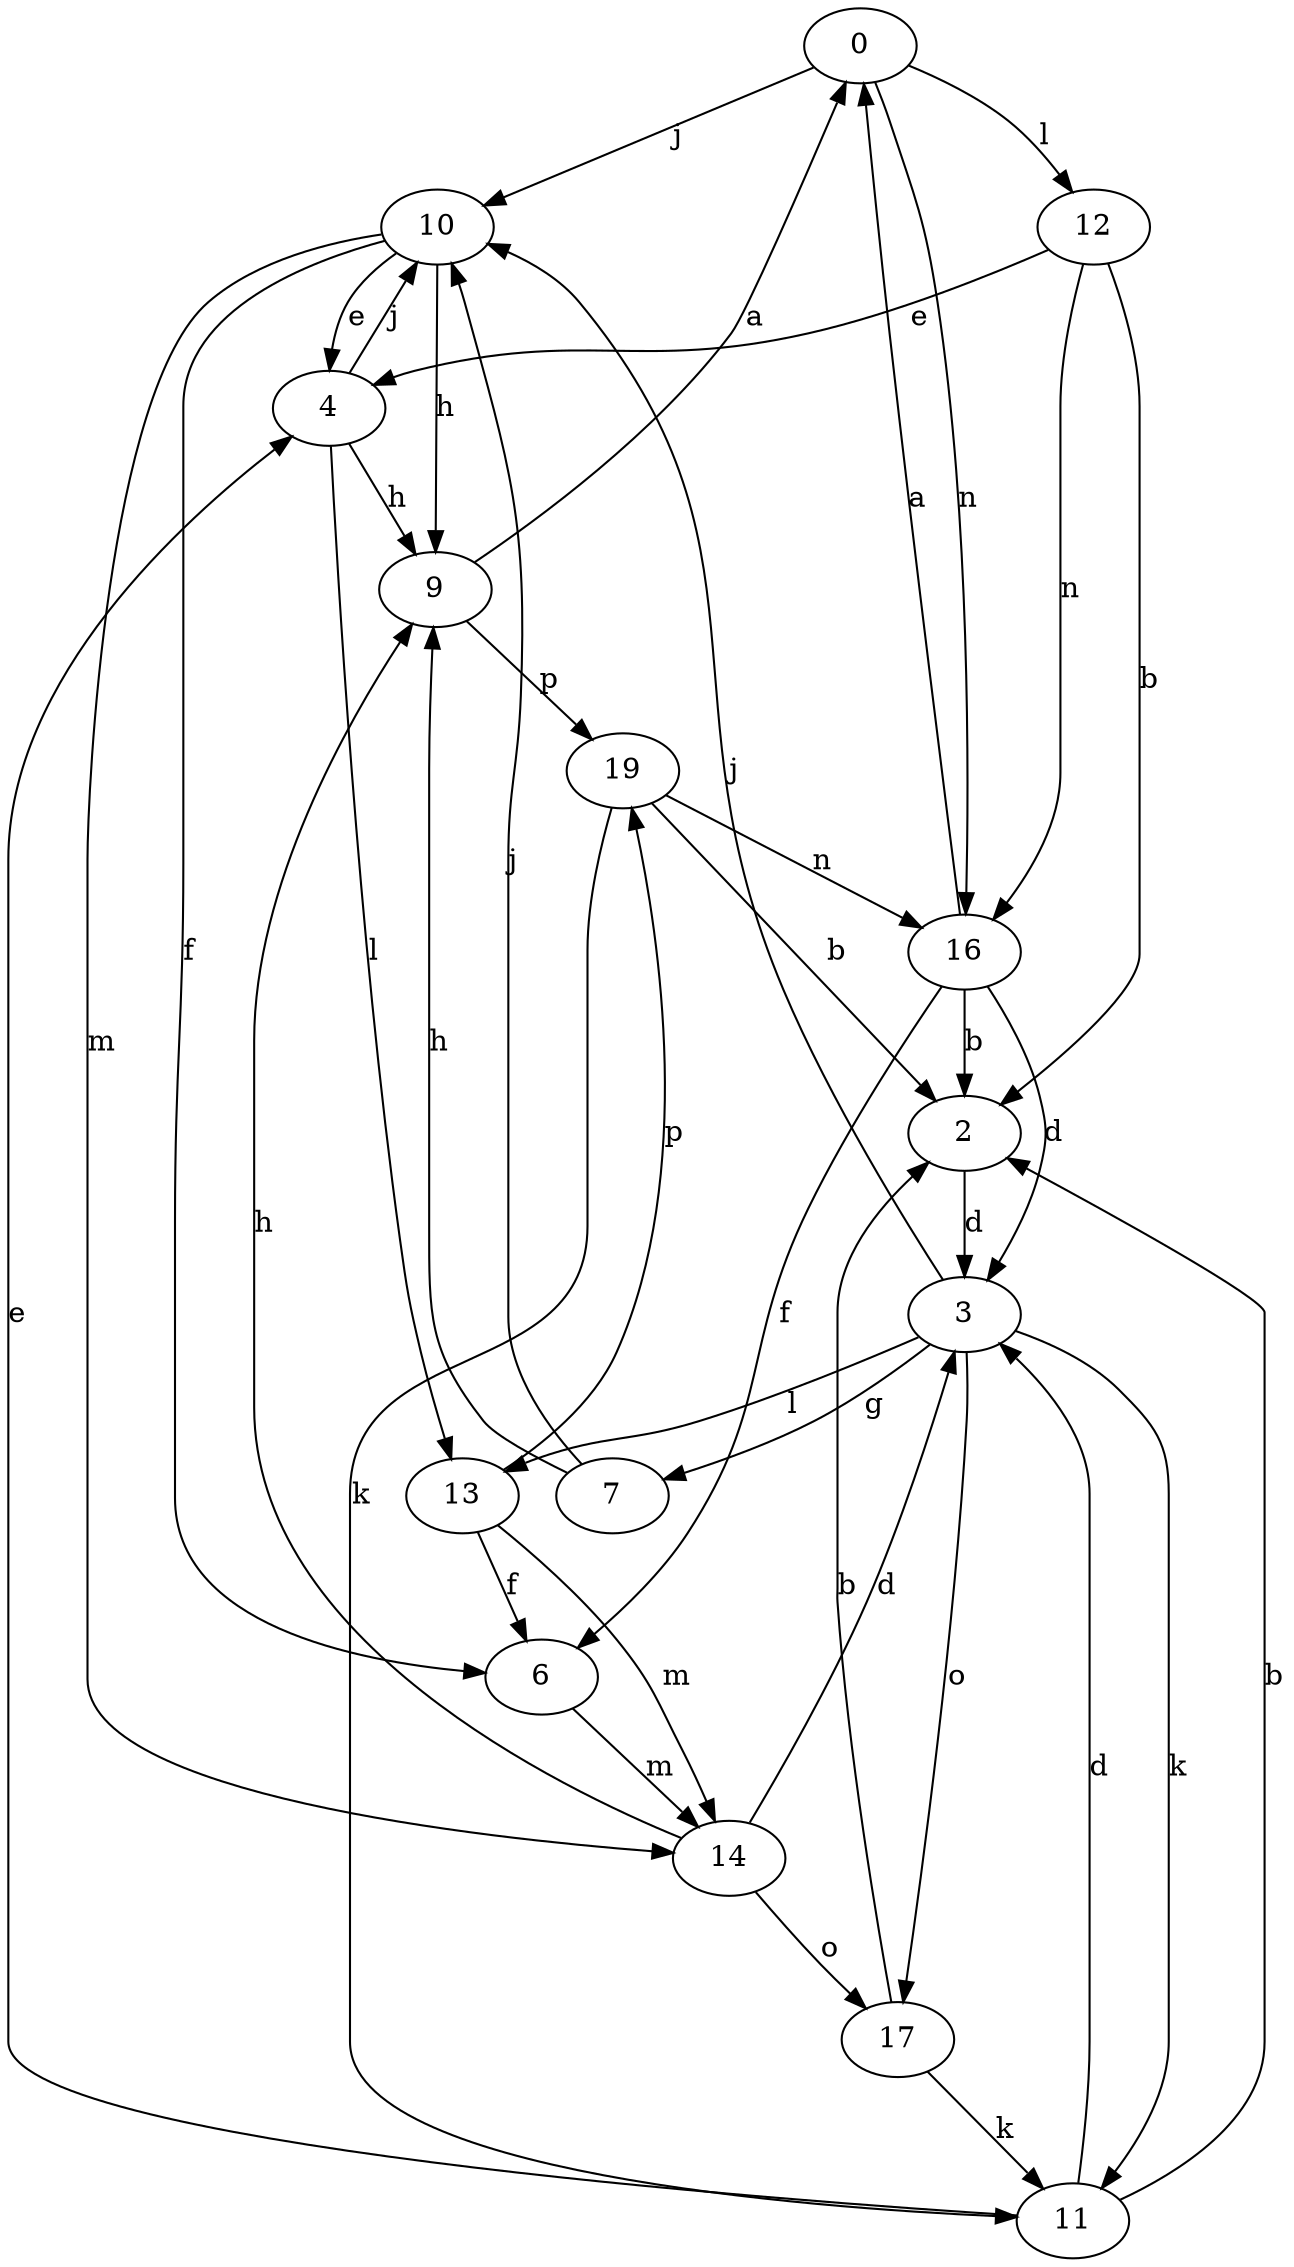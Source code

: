 strict digraph  {
0;
2;
3;
4;
6;
7;
9;
10;
11;
12;
13;
14;
16;
17;
19;
0 -> 10  [label=j];
0 -> 12  [label=l];
0 -> 16  [label=n];
2 -> 3  [label=d];
3 -> 7  [label=g];
3 -> 10  [label=j];
3 -> 11  [label=k];
3 -> 13  [label=l];
3 -> 17  [label=o];
4 -> 9  [label=h];
4 -> 10  [label=j];
4 -> 13  [label=l];
6 -> 14  [label=m];
7 -> 9  [label=h];
7 -> 10  [label=j];
9 -> 0  [label=a];
9 -> 19  [label=p];
10 -> 4  [label=e];
10 -> 6  [label=f];
10 -> 9  [label=h];
10 -> 14  [label=m];
11 -> 2  [label=b];
11 -> 3  [label=d];
11 -> 4  [label=e];
12 -> 2  [label=b];
12 -> 4  [label=e];
12 -> 16  [label=n];
13 -> 6  [label=f];
13 -> 14  [label=m];
13 -> 19  [label=p];
14 -> 3  [label=d];
14 -> 9  [label=h];
14 -> 17  [label=o];
16 -> 0  [label=a];
16 -> 2  [label=b];
16 -> 3  [label=d];
16 -> 6  [label=f];
17 -> 2  [label=b];
17 -> 11  [label=k];
19 -> 2  [label=b];
19 -> 11  [label=k];
19 -> 16  [label=n];
}
